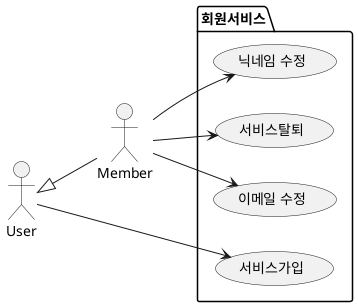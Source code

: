 @startuml
left to right direction
actor User as u
actor Member as m
u <|-- m

package 회원서비스 {
    usecase "서비스가입" as m.uc1
    usecase "서비스탈퇴" as m.uc2
    usecase "이메일 수정" as m.uc3
    usecase "닉네임 수정" as m.uc4
}
u --> m.uc1
m --> m.uc2
m --> m.uc3
m --> m.uc4
@enduml
